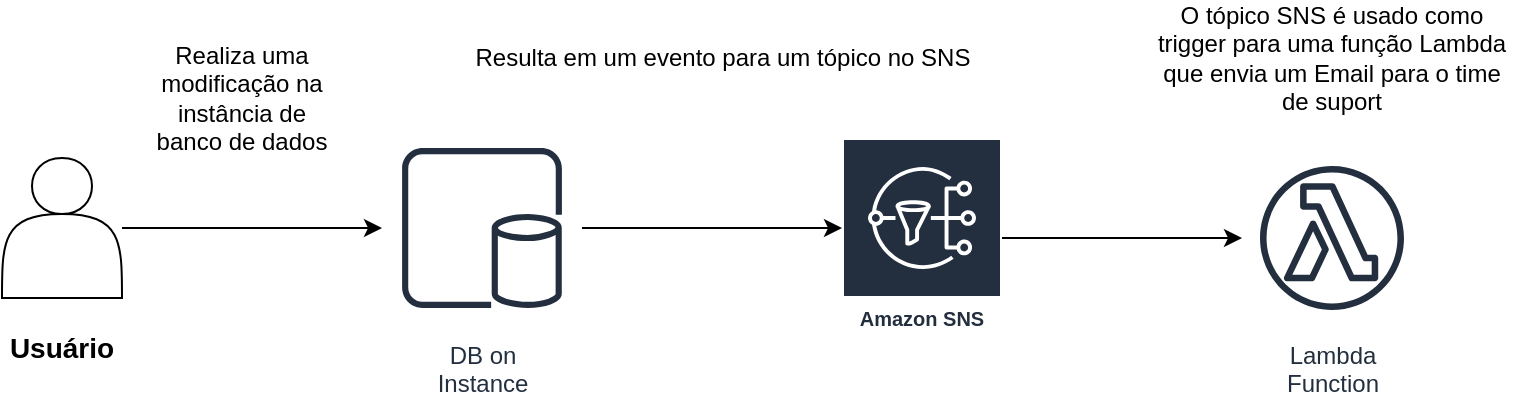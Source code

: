 <mxfile version="14.2.7" type="device"><diagram id="QSA3jnpuHNx3XF8203lA" name="Events and Event Notifications"><mxGraphModel dx="931" dy="553" grid="1" gridSize="10" guides="1" tooltips="1" connect="1" arrows="1" fold="1" page="1" pageScale="1" pageWidth="827" pageHeight="1169" math="0" shadow="0"><root><mxCell id="YmIrnj7tElXp1ei8H24J-0"/><mxCell id="YmIrnj7tElXp1ei8H24J-1" parent="YmIrnj7tElXp1ei8H24J-0"/><mxCell id="Dvt4P3FPIOuygnk3is7H-7" style="edgeStyle=orthogonalEdgeStyle;rounded=0;orthogonalLoop=1;jettySize=auto;html=1;" edge="1" parent="YmIrnj7tElXp1ei8H24J-1" source="Dvt4P3FPIOuygnk3is7H-0" target="Dvt4P3FPIOuygnk3is7H-2"><mxGeometry relative="1" as="geometry"/></mxCell><mxCell id="Dvt4P3FPIOuygnk3is7H-0" value="" style="shape=actor;whiteSpace=wrap;html=1;" vertex="1" parent="YmIrnj7tElXp1ei8H24J-1"><mxGeometry x="30" y="255" width="60" height="70" as="geometry"/></mxCell><mxCell id="Dvt4P3FPIOuygnk3is7H-8" style="edgeStyle=orthogonalEdgeStyle;rounded=0;orthogonalLoop=1;jettySize=auto;html=1;" edge="1" parent="YmIrnj7tElXp1ei8H24J-1" source="Dvt4P3FPIOuygnk3is7H-2"><mxGeometry relative="1" as="geometry"><mxPoint x="450" y="290" as="targetPoint"/></mxGeometry></mxCell><mxCell id="Dvt4P3FPIOuygnk3is7H-2" value="DB on&#10;Instance" style="outlineConnect=0;fontColor=#232F3E;gradientColor=none;strokeColor=#232F3E;fillColor=#ffffff;dashed=0;verticalLabelPosition=bottom;verticalAlign=top;align=center;html=1;fontSize=12;fontStyle=0;aspect=fixed;shape=mxgraph.aws4.resourceIcon;resIcon=mxgraph.aws4.db_on_instance;" vertex="1" parent="YmIrnj7tElXp1ei8H24J-1"><mxGeometry x="220" y="240" width="100" height="100" as="geometry"/></mxCell><mxCell id="Dvt4P3FPIOuygnk3is7H-9" style="edgeStyle=orthogonalEdgeStyle;rounded=0;orthogonalLoop=1;jettySize=auto;html=1;" edge="1" parent="YmIrnj7tElXp1ei8H24J-1" source="Dvt4P3FPIOuygnk3is7H-4" target="Dvt4P3FPIOuygnk3is7H-6"><mxGeometry relative="1" as="geometry"/></mxCell><mxCell id="Dvt4P3FPIOuygnk3is7H-4" value="Amazon SNS" style="outlineConnect=0;fontColor=#232F3E;gradientColor=none;strokeColor=#ffffff;fillColor=#232F3E;dashed=0;verticalLabelPosition=middle;verticalAlign=bottom;align=center;html=1;whiteSpace=wrap;fontSize=10;fontStyle=1;spacing=3;shape=mxgraph.aws4.productIcon;prIcon=mxgraph.aws4.sns;" vertex="1" parent="YmIrnj7tElXp1ei8H24J-1"><mxGeometry x="450" y="245" width="80" height="100" as="geometry"/></mxCell><mxCell id="Dvt4P3FPIOuygnk3is7H-6" value="Lambda&#10;Function" style="outlineConnect=0;fontColor=#232F3E;gradientColor=none;strokeColor=#232F3E;fillColor=#ffffff;dashed=0;verticalLabelPosition=bottom;verticalAlign=top;align=center;html=1;fontSize=12;fontStyle=0;aspect=fixed;shape=mxgraph.aws4.resourceIcon;resIcon=mxgraph.aws4.lambda_function;" vertex="1" parent="YmIrnj7tElXp1ei8H24J-1"><mxGeometry x="650" y="250" width="90" height="90" as="geometry"/></mxCell><mxCell id="Dvt4P3FPIOuygnk3is7H-10" value="&lt;font style=&quot;font-size: 14px&quot;&gt;&lt;b&gt;Usuário&lt;/b&gt;&lt;/font&gt;" style="text;html=1;strokeColor=none;fillColor=none;align=center;verticalAlign=middle;whiteSpace=wrap;rounded=0;" vertex="1" parent="YmIrnj7tElXp1ei8H24J-1"><mxGeometry x="40" y="340" width="40" height="20" as="geometry"/></mxCell><mxCell id="Dvt4P3FPIOuygnk3is7H-12" value="Realiza uma modificação na instância de banco de dados" style="text;html=1;strokeColor=none;fillColor=none;align=center;verticalAlign=middle;whiteSpace=wrap;rounded=0;" vertex="1" parent="YmIrnj7tElXp1ei8H24J-1"><mxGeometry x="100" y="195" width="100" height="60" as="geometry"/></mxCell><mxCell id="Dvt4P3FPIOuygnk3is7H-13" value="Resulta em um evento para um tópico no SNS" style="text;html=1;align=center;verticalAlign=middle;resizable=0;points=[];autosize=1;" vertex="1" parent="YmIrnj7tElXp1ei8H24J-1"><mxGeometry x="260" y="195" width="260" height="20" as="geometry"/></mxCell><mxCell id="Dvt4P3FPIOuygnk3is7H-14" value="O tópico SNS é usado como trigger para uma função Lambda que envia um Email para o time de suport" style="text;html=1;strokeColor=none;fillColor=none;align=center;verticalAlign=middle;whiteSpace=wrap;rounded=0;" vertex="1" parent="YmIrnj7tElXp1ei8H24J-1"><mxGeometry x="605" y="177.5" width="180" height="55" as="geometry"/></mxCell></root></mxGraphModel></diagram></mxfile>